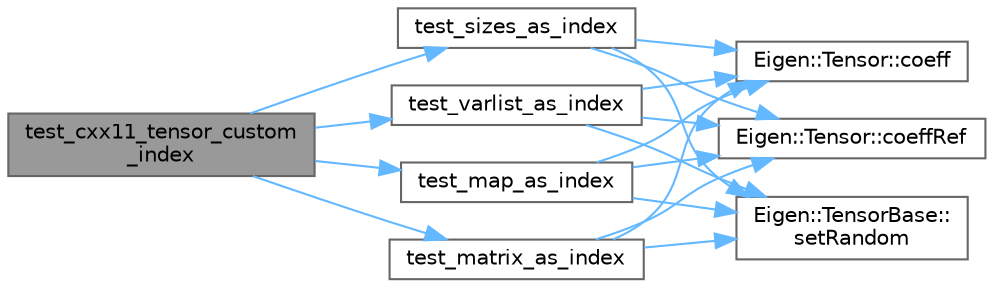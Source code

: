 digraph "test_cxx11_tensor_custom_index"
{
 // LATEX_PDF_SIZE
  bgcolor="transparent";
  edge [fontname=Helvetica,fontsize=10,labelfontname=Helvetica,labelfontsize=10];
  node [fontname=Helvetica,fontsize=10,shape=box,height=0.2,width=0.4];
  rankdir="LR";
  Node1 [id="Node000001",label="test_cxx11_tensor_custom\l_index",height=0.2,width=0.4,color="gray40", fillcolor="grey60", style="filled", fontcolor="black",tooltip=" "];
  Node1 -> Node2 [id="edge1_Node000001_Node000002",color="steelblue1",style="solid",tooltip=" "];
  Node2 [id="Node000002",label="test_map_as_index",height=0.2,width=0.4,color="grey40", fillcolor="white", style="filled",URL="$cxx11__tensor__custom__index_8cpp.html#aa674b5e5dba3401b1d9a2162409192b7",tooltip=" "];
  Node2 -> Node3 [id="edge2_Node000002_Node000003",color="steelblue1",style="solid",tooltip=" "];
  Node3 [id="Node000003",label="Eigen::Tensor::coeff",height=0.2,width=0.4,color="grey40", fillcolor="white", style="filled",URL="$class_eigen_1_1_tensor.html#a19c2e19abf6bec7e194526b2ee26357c",tooltip=" "];
  Node2 -> Node4 [id="edge3_Node000002_Node000004",color="steelblue1",style="solid",tooltip=" "];
  Node4 [id="Node000004",label="Eigen::Tensor::coeffRef",height=0.2,width=0.4,color="grey40", fillcolor="white", style="filled",URL="$class_eigen_1_1_tensor.html#a17ea8cf34a4d3dbcc4b7bb2dbb7986e6",tooltip=" "];
  Node2 -> Node5 [id="edge4_Node000002_Node000005",color="steelblue1",style="solid",tooltip=" "];
  Node5 [id="Node000005",label="Eigen::TensorBase::\lsetRandom",height=0.2,width=0.4,color="grey40", fillcolor="white", style="filled",URL="$class_eigen_1_1_tensor_base.html#afdc88de9b71bae20bb0b59e261e9a6a4",tooltip=" "];
  Node1 -> Node6 [id="edge5_Node000001_Node000006",color="steelblue1",style="solid",tooltip=" "];
  Node6 [id="Node000006",label="test_matrix_as_index",height=0.2,width=0.4,color="grey40", fillcolor="white", style="filled",URL="$cxx11__tensor__custom__index_8cpp.html#a48e4b7d32a5f85689d9e5fa6631cd2fe",tooltip=" "];
  Node6 -> Node3 [id="edge6_Node000006_Node000003",color="steelblue1",style="solid",tooltip=" "];
  Node6 -> Node4 [id="edge7_Node000006_Node000004",color="steelblue1",style="solid",tooltip=" "];
  Node6 -> Node5 [id="edge8_Node000006_Node000005",color="steelblue1",style="solid",tooltip=" "];
  Node1 -> Node7 [id="edge9_Node000001_Node000007",color="steelblue1",style="solid",tooltip=" "];
  Node7 [id="Node000007",label="test_sizes_as_index",height=0.2,width=0.4,color="grey40", fillcolor="white", style="filled",URL="$cxx11__tensor__custom__index_8cpp.html#a2bfffdfb24757a01ba4d1152ee2ae785",tooltip=" "];
  Node7 -> Node3 [id="edge10_Node000007_Node000003",color="steelblue1",style="solid",tooltip=" "];
  Node7 -> Node4 [id="edge11_Node000007_Node000004",color="steelblue1",style="solid",tooltip=" "];
  Node7 -> Node5 [id="edge12_Node000007_Node000005",color="steelblue1",style="solid",tooltip=" "];
  Node1 -> Node8 [id="edge13_Node000001_Node000008",color="steelblue1",style="solid",tooltip=" "];
  Node8 [id="Node000008",label="test_varlist_as_index",height=0.2,width=0.4,color="grey40", fillcolor="white", style="filled",URL="$cxx11__tensor__custom__index_8cpp.html#ac2a5eb7da15339f7fdf6322f773a6329",tooltip=" "];
  Node8 -> Node3 [id="edge14_Node000008_Node000003",color="steelblue1",style="solid",tooltip=" "];
  Node8 -> Node4 [id="edge15_Node000008_Node000004",color="steelblue1",style="solid",tooltip=" "];
  Node8 -> Node5 [id="edge16_Node000008_Node000005",color="steelblue1",style="solid",tooltip=" "];
}
